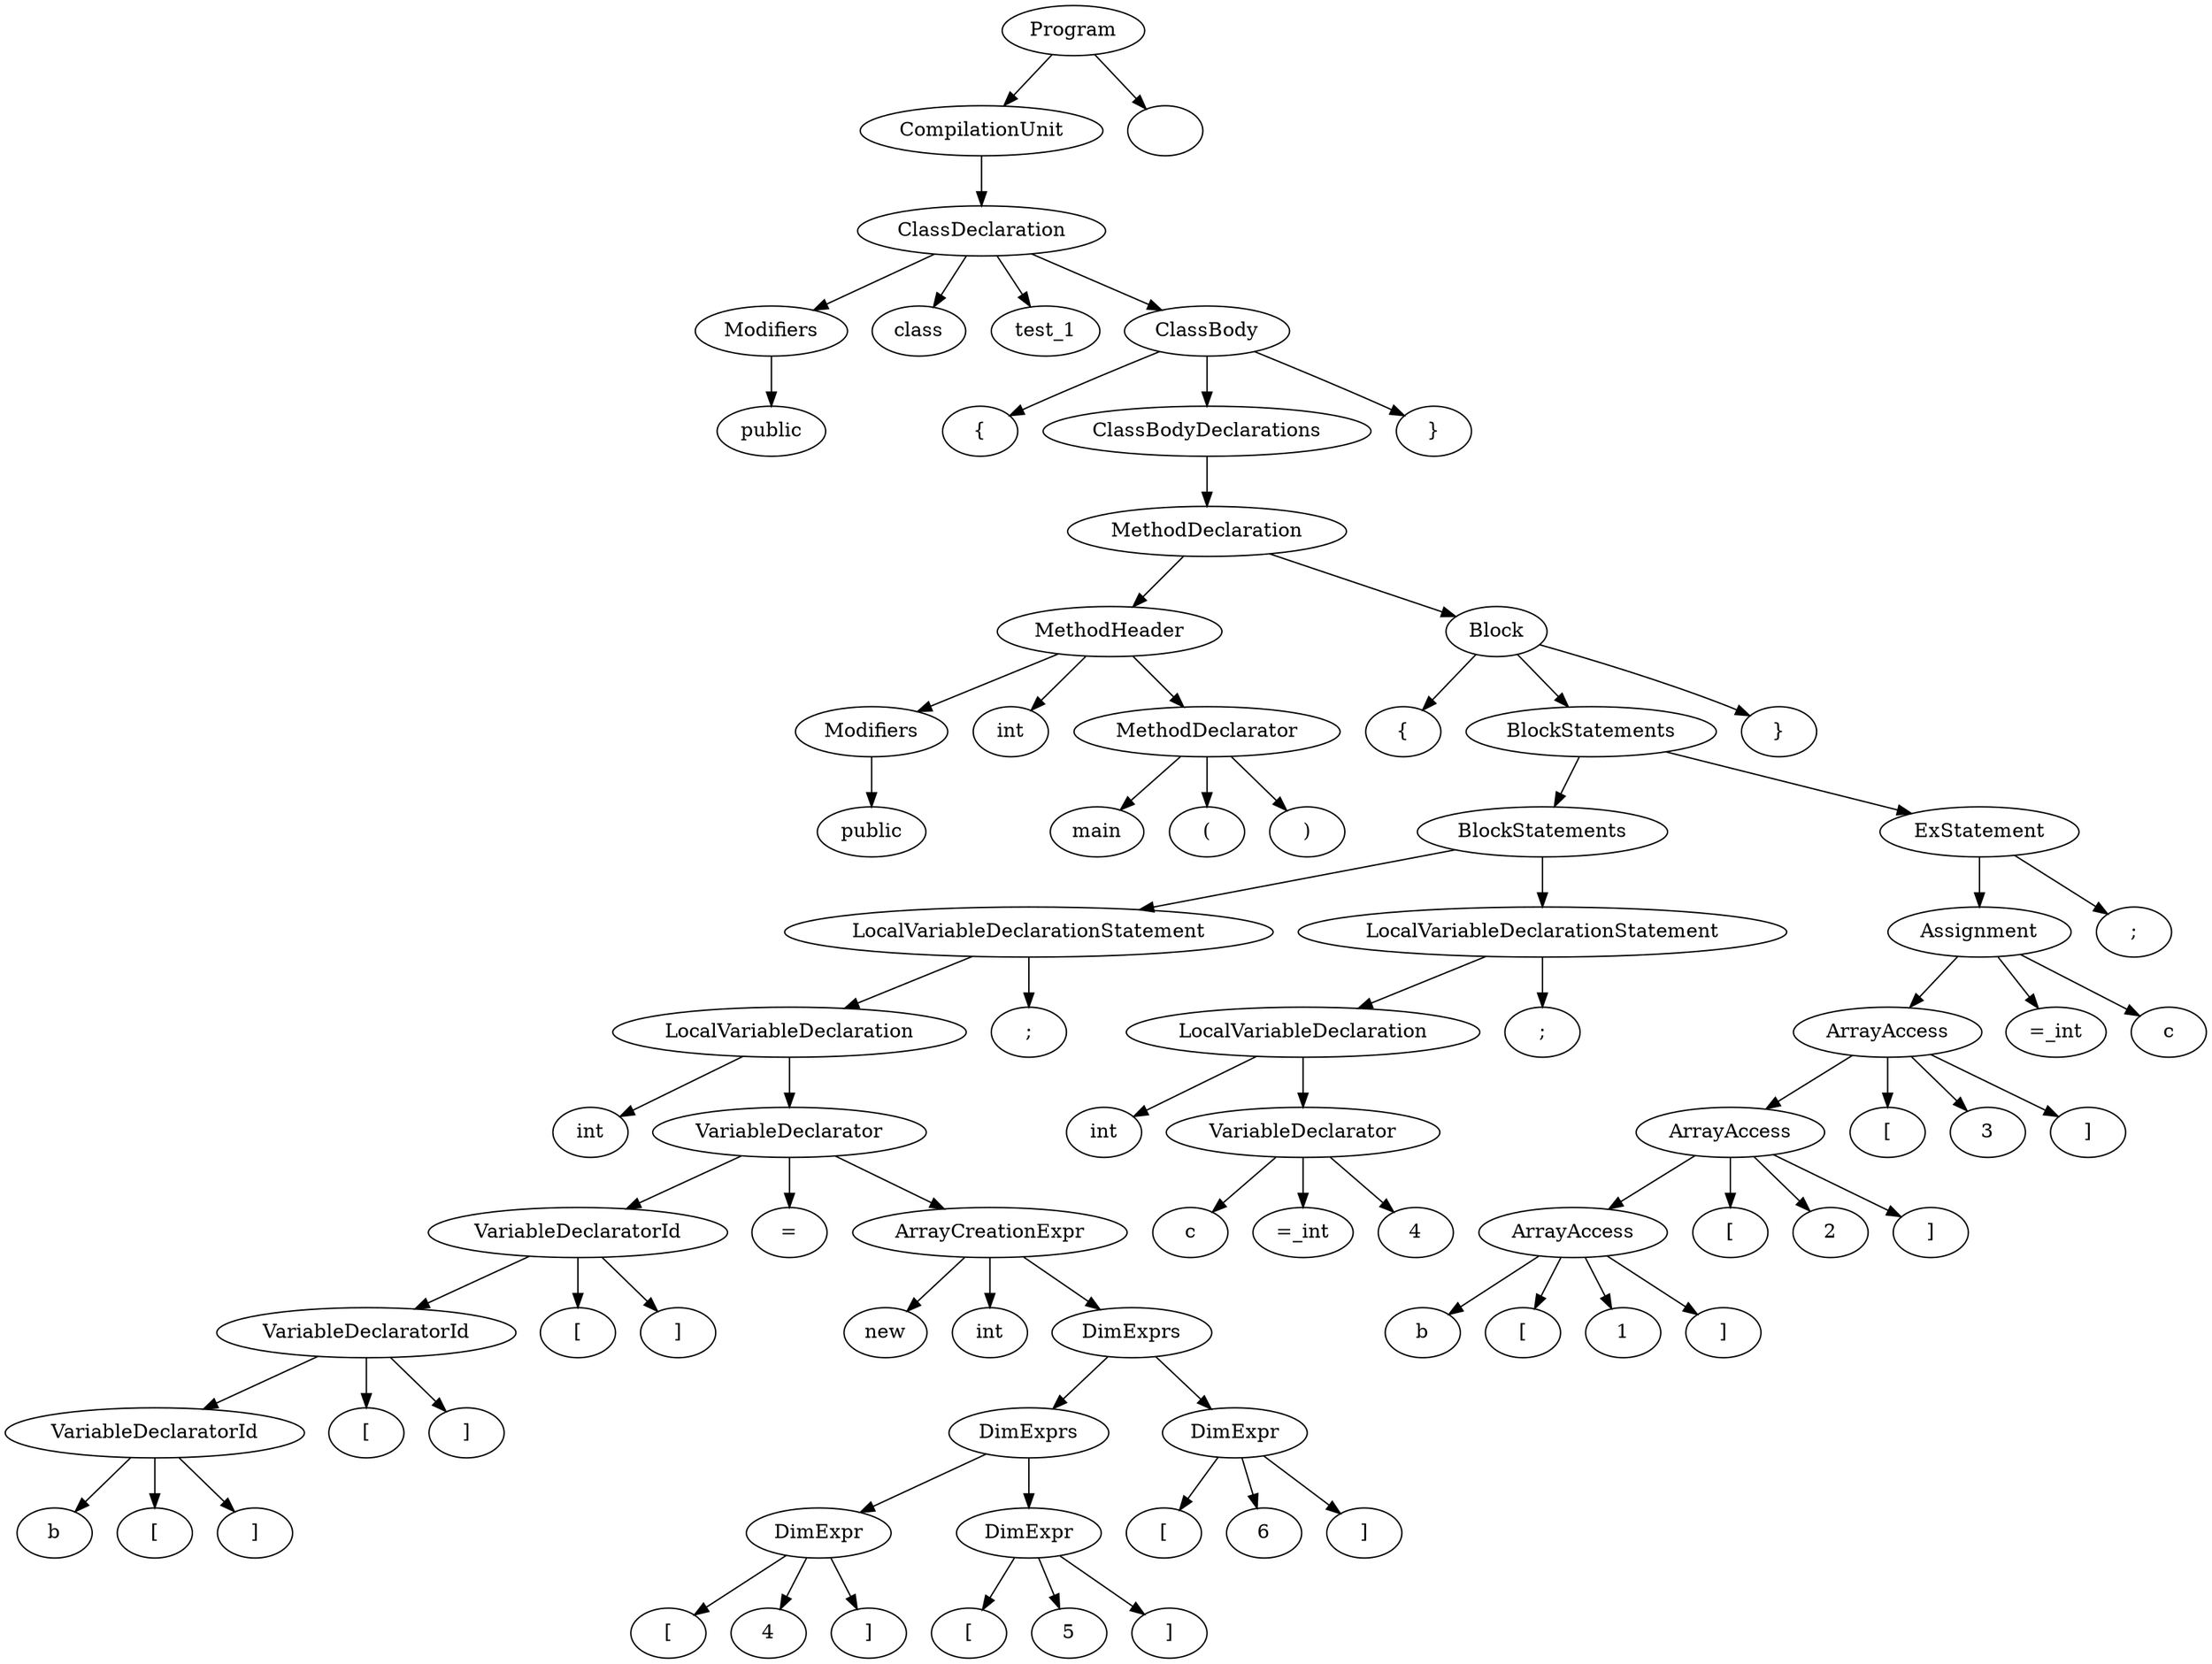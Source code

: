 digraph G {
n1 [label="public"]
n2 [label="Modifiers"]
n2->n1;
n3 [label="class"]
n4 [label="test_1"]
n5 [label="{"]
n6 [label="public"]
n7 [label="Modifiers"]
n7->n6;
n8 [label="int"]
n9 [label="main"]
n10 [label="("]
n11 [label=")"]
n12 [label="MethodDeclarator"]
n12->n11;
n12->n10;
n12->n9;
n13 [label="MethodHeader"]
n13->n12;
n13->n8;
n13->n7;
n14 [label="{"]
n15 [label="int"]
n16 [label="b"]
n17 [label="["]
n18 [label="]"]
n19 [label="VariableDeclaratorId"]
n19->n18;
n19->n17;
n19->n16;
n20 [label="["]
n21 [label="]"]
n22 [label="VariableDeclaratorId"]
n22->n21;
n22->n20;
n22->n19;
n23 [label="["]
n24 [label="]"]
n25 [label="VariableDeclaratorId"]
n25->n24;
n25->n23;
n25->n22;
n26 [label="="]
n27 [label="new"]
n28 [label="int"]
n29 [label="["]
n30 [label="4"]
n31 [label="]"]
n32 [label="DimExpr"]
n32->n31;
n32->n30;
n32->n29;
n33 [label="["]
n34 [label="5"]
n35 [label="]"]
n36 [label="DimExpr"]
n36->n35;
n36->n34;
n36->n33;
n37 [label="DimExprs"]
n37->n36;
n37->n32;
n38 [label="["]
n39 [label="6"]
n40 [label="]"]
n41 [label="DimExpr"]
n41->n40;
n41->n39;
n41->n38;
n42 [label="DimExprs"]
n42->n41;
n42->n37;
n43 [label="ArrayCreationExpr"]
n43->n42;
n43->n28;
n43->n27;
n44 [label="VariableDeclarator"]
n44->n43;
n44->n26;
n44->n25;
n45 [label="LocalVariableDeclaration"]
n45->n44;
n45->n15;
n46 [label=";"]
n47 [label="LocalVariableDeclarationStatement"]
n47->n46;
n47->n45;
n48 [label="int"]
n49 [label="c"]
n50 [label="=_int"]
n51 [label="4"]
n52 [label="VariableDeclarator"]
n52->n51;
n52->n50;
n52->n49;
n53 [label="LocalVariableDeclaration"]
n53->n52;
n53->n48;
n54 [label=";"]
n55 [label="LocalVariableDeclarationStatement"]
n55->n54;
n55->n53;
n56 [label="BlockStatements"]
n56->n55;
n56->n47;
n57 [label="b"]
n58 [label="["]
n59 [label="1"]
n60 [label="]"]
n61 [label="ArrayAccess"]
n61->n60;
n61->n59;
n61->n58;
n61->n57;
n62 [label="["]
n63 [label="2"]
n64 [label="]"]
n65 [label="ArrayAccess"]
n65->n64;
n65->n63;
n65->n62;
n65->n61;
n66 [label="["]
n67 [label="3"]
n68 [label="]"]
n69 [label="ArrayAccess"]
n69->n68;
n69->n67;
n69->n66;
n69->n65;
n70 [label="=_int"]
n71 [label="c"]
n72 [label="Assignment"]
n72->n71;
n72->n70;
n72->n69;
n73 [label=";"]
n74 [label="ExStatement"]
n74->n73;
n74->n72;
n75 [label="BlockStatements"]
n75->n74;
n75->n56;
n76 [label="}"]
n77 [label="Block"]
n77->n76;
n77->n75;
n77->n14;
n78 [label="MethodDeclaration"]
n78->n77;
n78->n13;
n79 [label="ClassBodyDeclarations"]
n79->n78;
n80 [label="}"]
n81 [label="ClassBody"]
n81->n80;
n81->n79;
n81->n5;
n82 [label="ClassDeclaration"]
n82->n81;
n82->n4;
n82->n3;
n82->n2;
n83 [label="CompilationUnit"]
n83->n82;
n84 [label="Program"]
n84->n85;
n84->n83;
n85 [label=""]
}
